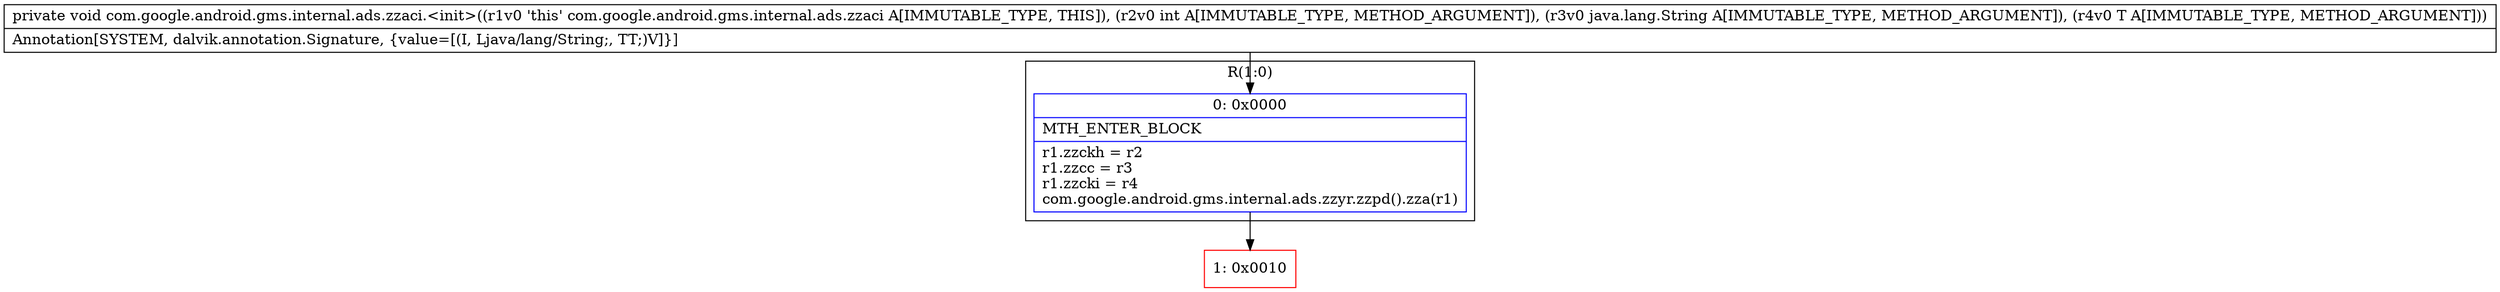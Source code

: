 digraph "CFG forcom.google.android.gms.internal.ads.zzaci.\<init\>(ILjava\/lang\/String;Ljava\/lang\/Object;)V" {
subgraph cluster_Region_1354667556 {
label = "R(1:0)";
node [shape=record,color=blue];
Node_0 [shape=record,label="{0\:\ 0x0000|MTH_ENTER_BLOCK\l|r1.zzckh = r2\lr1.zzcc = r3\lr1.zzcki = r4\lcom.google.android.gms.internal.ads.zzyr.zzpd().zza(r1)\l}"];
}
Node_1 [shape=record,color=red,label="{1\:\ 0x0010}"];
MethodNode[shape=record,label="{private void com.google.android.gms.internal.ads.zzaci.\<init\>((r1v0 'this' com.google.android.gms.internal.ads.zzaci A[IMMUTABLE_TYPE, THIS]), (r2v0 int A[IMMUTABLE_TYPE, METHOD_ARGUMENT]), (r3v0 java.lang.String A[IMMUTABLE_TYPE, METHOD_ARGUMENT]), (r4v0 T A[IMMUTABLE_TYPE, METHOD_ARGUMENT]))  | Annotation[SYSTEM, dalvik.annotation.Signature, \{value=[(I, Ljava\/lang\/String;, TT;)V]\}]\l}"];
MethodNode -> Node_0;
Node_0 -> Node_1;
}

